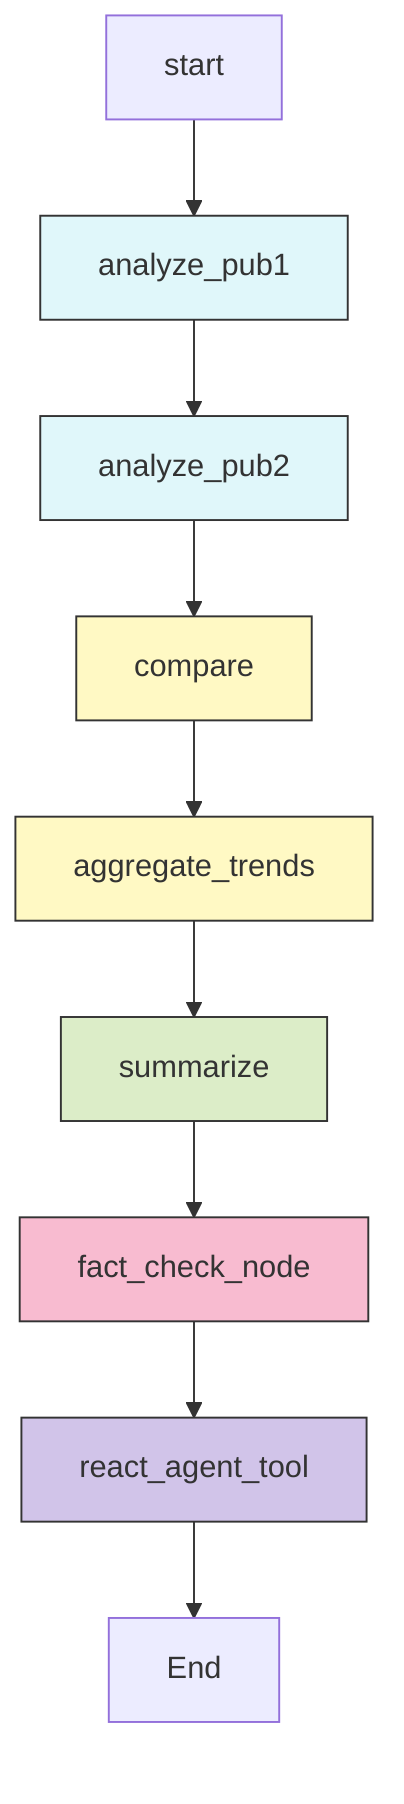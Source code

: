 flowchart TD
    start --> analyze_pub1
    analyze_pub1 --> analyze_pub2
    analyze_pub2 --> compare
    compare --> aggregate_trends
    aggregate_trends --> summarize
    summarize --> fact_check_node
    fact_check_node --> react_agent_tool
    react_agent_tool --> end_node
    end_node[End]
    style analyze_pub1 fill:#e0f7fa,stroke:#333,stroke-width:1px
    style analyze_pub2 fill:#e0f7fa,stroke:#333,stroke-width:1px
    style compare fill:#fff9c4,stroke:#333,stroke-width:1px
    style aggregate_trends fill:#fff9c4,stroke:#333,stroke-width:1px
    style summarize fill:#dcedc8,stroke:#333,stroke-width:1px
    style fact_check_node fill:#f8bbd0,stroke:#333,stroke-width:1px
    style react_agent_tool fill:#d1c4e9,stroke:#333,stroke-width:1px